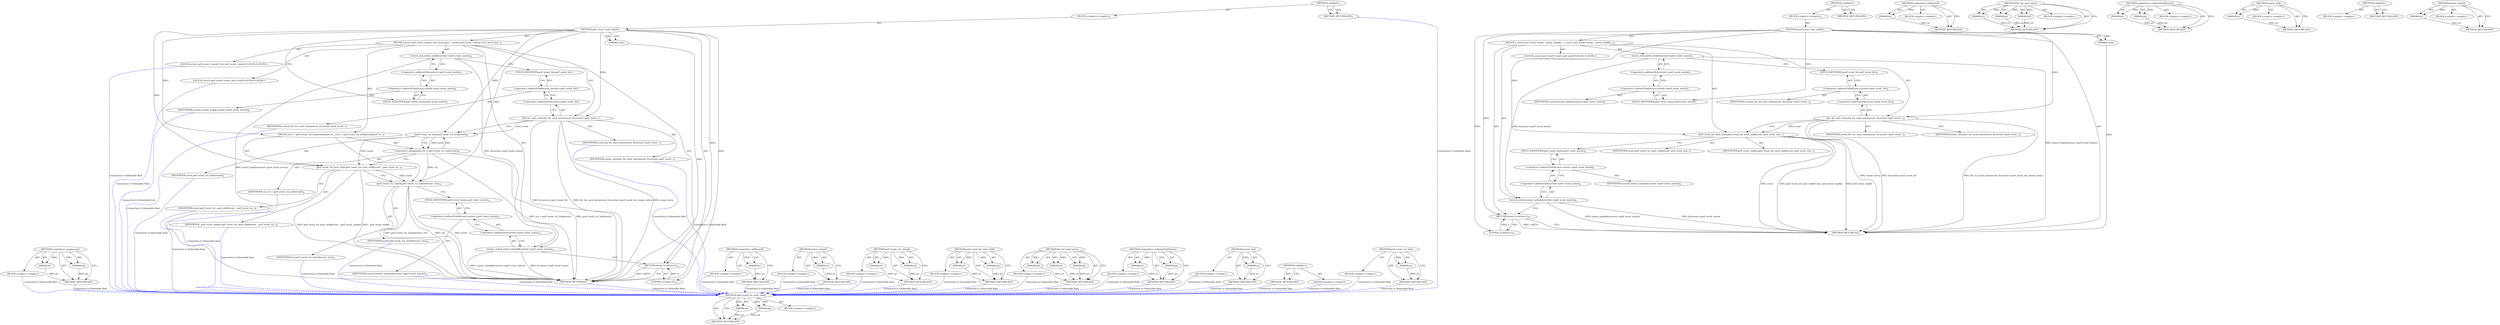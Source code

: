 digraph "perf_event_ctx_lock" {
vulnerable_72 [label=<(METHOD,perf_event_for_each_child)>];
vulnerable_73 [label=<(PARAM,p1)>];
vulnerable_74 [label=<(PARAM,p2)>];
vulnerable_75 [label=<(BLOCK,&lt;empty&gt;,&lt;empty&gt;)>];
vulnerable_76 [label=<(METHOD_RETURN,ANY)>];
vulnerable_6 [label=<(METHOD,&lt;global&gt;)<SUB>1</SUB>>];
vulnerable_7 [label=<(BLOCK,&lt;empty&gt;,&lt;empty&gt;)<SUB>1</SUB>>];
vulnerable_8 [label=<(METHOD,perf_event_task_enable)<SUB>1</SUB>>];
vulnerable_9 [label=<(PARAM,void)<SUB>1</SUB>>];
vulnerable_10 [label=<(BLOCK,{
 	struct perf_event *event;
 
 	mutex_lock(&amp;c...,{
 	struct perf_event *event;
 
 	mutex_lock(&amp;c...)<SUB>2</SUB>>];
vulnerable_11 [label="<(LOCAL,struct perf_event* event: perf_event*)<SUB>3</SUB>>"];
vulnerable_12 [label=<(mutex_lock,mutex_lock(&amp;current-&gt;perf_event_mutex))<SUB>5</SUB>>];
vulnerable_13 [label=<(&lt;operator&gt;.addressOf,&amp;current-&gt;perf_event_mutex)<SUB>5</SUB>>];
vulnerable_14 [label=<(&lt;operator&gt;.indirectFieldAccess,current-&gt;perf_event_mutex)<SUB>5</SUB>>];
vulnerable_15 [label=<(IDENTIFIER,current,mutex_lock(&amp;current-&gt;perf_event_mutex))<SUB>5</SUB>>];
vulnerable_16 [label=<(FIELD_IDENTIFIER,perf_event_mutex,perf_event_mutex)<SUB>5</SUB>>];
vulnerable_17 [label=<(list_for_each_entry,list_for_each_entry(event, &amp;current-&gt;perf_event...)<SUB>6</SUB>>];
vulnerable_18 [label=<(IDENTIFIER,event,list_for_each_entry(event, &amp;current-&gt;perf_event...)<SUB>6</SUB>>];
vulnerable_19 [label=<(&lt;operator&gt;.addressOf,&amp;current-&gt;perf_event_list)<SUB>6</SUB>>];
vulnerable_20 [label=<(&lt;operator&gt;.indirectFieldAccess,current-&gt;perf_event_list)<SUB>6</SUB>>];
vulnerable_21 [label=<(IDENTIFIER,current,list_for_each_entry(event, &amp;current-&gt;perf_event...)<SUB>6</SUB>>];
vulnerable_22 [label=<(FIELD_IDENTIFIER,perf_event_list,perf_event_list)<SUB>6</SUB>>];
vulnerable_23 [label=<(IDENTIFIER,owner_entry,list_for_each_entry(event, &amp;current-&gt;perf_event...)<SUB>6</SUB>>];
vulnerable_24 [label=<(perf_event_for_each_child,perf_event_for_each_child(event, perf_event_ena...)<SUB>7</SUB>>];
vulnerable_25 [label=<(IDENTIFIER,event,perf_event_for_each_child(event, perf_event_ena...)<SUB>7</SUB>>];
vulnerable_26 [label=<(IDENTIFIER,perf_event_enable,perf_event_for_each_child(event, perf_event_ena...)<SUB>7</SUB>>];
vulnerable_27 [label=<(mutex_unlock,mutex_unlock(&amp;current-&gt;perf_event_mutex))<SUB>8</SUB>>];
vulnerable_28 [label=<(&lt;operator&gt;.addressOf,&amp;current-&gt;perf_event_mutex)<SUB>8</SUB>>];
vulnerable_29 [label=<(&lt;operator&gt;.indirectFieldAccess,current-&gt;perf_event_mutex)<SUB>8</SUB>>];
vulnerable_30 [label=<(IDENTIFIER,current,mutex_unlock(&amp;current-&gt;perf_event_mutex))<SUB>8</SUB>>];
vulnerable_31 [label=<(FIELD_IDENTIFIER,perf_event_mutex,perf_event_mutex)<SUB>8</SUB>>];
vulnerable_32 [label=<(RETURN,return 0;,return 0;)<SUB>10</SUB>>];
vulnerable_33 [label=<(LITERAL,0,return 0;)<SUB>10</SUB>>];
vulnerable_34 [label=<(METHOD_RETURN,int)<SUB>1</SUB>>];
vulnerable_36 [label=<(METHOD_RETURN,ANY)<SUB>1</SUB>>];
vulnerable_57 [label=<(METHOD,&lt;operator&gt;.addressOf)>];
vulnerable_58 [label=<(PARAM,p1)>];
vulnerable_59 [label=<(BLOCK,&lt;empty&gt;,&lt;empty&gt;)>];
vulnerable_60 [label=<(METHOD_RETURN,ANY)>];
vulnerable_66 [label=<(METHOD,list_for_each_entry)>];
vulnerable_67 [label=<(PARAM,p1)>];
vulnerable_68 [label=<(PARAM,p2)>];
vulnerable_69 [label=<(PARAM,p3)>];
vulnerable_70 [label=<(BLOCK,&lt;empty&gt;,&lt;empty&gt;)>];
vulnerable_71 [label=<(METHOD_RETURN,ANY)>];
vulnerable_61 [label=<(METHOD,&lt;operator&gt;.indirectFieldAccess)>];
vulnerable_62 [label=<(PARAM,p1)>];
vulnerable_63 [label=<(PARAM,p2)>];
vulnerable_64 [label=<(BLOCK,&lt;empty&gt;,&lt;empty&gt;)>];
vulnerable_65 [label=<(METHOD_RETURN,ANY)>];
vulnerable_53 [label=<(METHOD,mutex_lock)>];
vulnerable_54 [label=<(PARAM,p1)>];
vulnerable_55 [label=<(BLOCK,&lt;empty&gt;,&lt;empty&gt;)>];
vulnerable_56 [label=<(METHOD_RETURN,ANY)>];
vulnerable_47 [label=<(METHOD,&lt;global&gt;)<SUB>1</SUB>>];
vulnerable_48 [label=<(BLOCK,&lt;empty&gt;,&lt;empty&gt;)>];
vulnerable_49 [label=<(METHOD_RETURN,ANY)>];
vulnerable_77 [label=<(METHOD,mutex_unlock)>];
vulnerable_78 [label=<(PARAM,p1)>];
vulnerable_79 [label=<(BLOCK,&lt;empty&gt;,&lt;empty&gt;)>];
vulnerable_80 [label=<(METHOD_RETURN,ANY)>];
fixed_83 [label=<(METHOD,&lt;operator&gt;.assignment)>];
fixed_84 [label=<(PARAM,p1)>];
fixed_85 [label=<(PARAM,p2)>];
fixed_86 [label=<(BLOCK,&lt;empty&gt;,&lt;empty&gt;)>];
fixed_87 [label=<(METHOD_RETURN,ANY)>];
fixed_6 [label=<(METHOD,&lt;global&gt;)<SUB>1</SUB>>];
fixed_7 [label=<(BLOCK,&lt;empty&gt;,&lt;empty&gt;)<SUB>1</SUB>>];
fixed_8 [label=<(METHOD,perf_event_task_enable)<SUB>1</SUB>>];
fixed_9 [label=<(PARAM,void)<SUB>1</SUB>>];
fixed_10 [label=<(BLOCK,{
	struct perf_event_context *ctx;
 	struct per...,{
	struct perf_event_context *ctx;
 	struct per...)<SUB>2</SUB>>];
fixed_11 [label="<(LOCAL,struct perf_event_context* ctx: perf_event_context*)<SUB>3</SUB>>"];
fixed_12 [label="<(LOCAL,struct perf_event* event: perf_event*)<SUB>4</SUB>>"];
fixed_13 [label=<(mutex_lock,mutex_lock(&amp;current-&gt;perf_event_mutex))<SUB>6</SUB>>];
fixed_14 [label=<(&lt;operator&gt;.addressOf,&amp;current-&gt;perf_event_mutex)<SUB>6</SUB>>];
fixed_15 [label=<(&lt;operator&gt;.indirectFieldAccess,current-&gt;perf_event_mutex)<SUB>6</SUB>>];
fixed_16 [label=<(IDENTIFIER,current,mutex_lock(&amp;current-&gt;perf_event_mutex))<SUB>6</SUB>>];
fixed_17 [label=<(FIELD_IDENTIFIER,perf_event_mutex,perf_event_mutex)<SUB>6</SUB>>];
fixed_18 [label=<(list_for_each_entry,list_for_each_entry(event, &amp;current-&gt;perf_event...)<SUB>7</SUB>>];
fixed_19 [label=<(IDENTIFIER,event,list_for_each_entry(event, &amp;current-&gt;perf_event...)<SUB>7</SUB>>];
fixed_20 [label=<(&lt;operator&gt;.addressOf,&amp;current-&gt;perf_event_list)<SUB>7</SUB>>];
fixed_21 [label=<(&lt;operator&gt;.indirectFieldAccess,current-&gt;perf_event_list)<SUB>7</SUB>>];
fixed_22 [label=<(IDENTIFIER,current,list_for_each_entry(event, &amp;current-&gt;perf_event...)<SUB>7</SUB>>];
fixed_23 [label=<(FIELD_IDENTIFIER,perf_event_list,perf_event_list)<SUB>7</SUB>>];
fixed_24 [label=<(IDENTIFIER,owner_entry,list_for_each_entry(event, &amp;current-&gt;perf_event...)<SUB>7</SUB>>];
fixed_25 [label=<(BLOCK,{
		ctx = perf_event_ctx_lock(event);
		perf_ev...,{
		ctx = perf_event_ctx_lock(event);
		perf_ev...)<SUB>7</SUB>>];
fixed_26 [label=<(&lt;operator&gt;.assignment,ctx = perf_event_ctx_lock(event))<SUB>8</SUB>>];
fixed_27 [label=<(IDENTIFIER,ctx,ctx = perf_event_ctx_lock(event))<SUB>8</SUB>>];
fixed_28 [label=<(perf_event_ctx_lock,perf_event_ctx_lock(event))<SUB>8</SUB>>];
fixed_29 [label=<(IDENTIFIER,event,perf_event_ctx_lock(event))<SUB>8</SUB>>];
fixed_30 [label=<(perf_event_for_each_child,perf_event_for_each_child(event, _perf_event_en...)<SUB>9</SUB>>];
fixed_31 [label=<(IDENTIFIER,event,perf_event_for_each_child(event, _perf_event_en...)<SUB>9</SUB>>];
fixed_32 [label=<(IDENTIFIER,_perf_event_enable,perf_event_for_each_child(event, _perf_event_en...)<SUB>9</SUB>>];
fixed_33 [label=<(perf_event_ctx_unlock,perf_event_ctx_unlock(event, ctx))<SUB>10</SUB>>];
fixed_34 [label=<(IDENTIFIER,event,perf_event_ctx_unlock(event, ctx))<SUB>10</SUB>>];
fixed_35 [label=<(IDENTIFIER,ctx,perf_event_ctx_unlock(event, ctx))<SUB>10</SUB>>];
fixed_36 [label=<(mutex_unlock,mutex_unlock(&amp;current-&gt;perf_event_mutex))<SUB>12</SUB>>];
fixed_37 [label=<(&lt;operator&gt;.addressOf,&amp;current-&gt;perf_event_mutex)<SUB>12</SUB>>];
fixed_38 [label=<(&lt;operator&gt;.indirectFieldAccess,current-&gt;perf_event_mutex)<SUB>12</SUB>>];
fixed_39 [label=<(IDENTIFIER,current,mutex_unlock(&amp;current-&gt;perf_event_mutex))<SUB>12</SUB>>];
fixed_40 [label=<(FIELD_IDENTIFIER,perf_event_mutex,perf_event_mutex)<SUB>12</SUB>>];
fixed_41 [label=<(RETURN,return 0;,return 0;)<SUB>14</SUB>>];
fixed_42 [label=<(LITERAL,0,return 0;)<SUB>14</SUB>>];
fixed_43 [label=<(METHOD_RETURN,int)<SUB>1</SUB>>];
fixed_45 [label=<(METHOD_RETURN,ANY)<SUB>1</SUB>>];
fixed_68 [label=<(METHOD,&lt;operator&gt;.addressOf)>];
fixed_69 [label=<(PARAM,p1)>];
fixed_70 [label=<(BLOCK,&lt;empty&gt;,&lt;empty&gt;)>];
fixed_71 [label=<(METHOD_RETURN,ANY)>];
fixed_102 [label=<(METHOD,mutex_unlock)>];
fixed_103 [label=<(PARAM,p1)>];
fixed_104 [label=<(BLOCK,&lt;empty&gt;,&lt;empty&gt;)>];
fixed_105 [label=<(METHOD_RETURN,ANY)>];
fixed_97 [label=<(METHOD,perf_event_ctx_unlock)>];
fixed_98 [label=<(PARAM,p1)>];
fixed_99 [label=<(PARAM,p2)>];
fixed_100 [label=<(BLOCK,&lt;empty&gt;,&lt;empty&gt;)>];
fixed_101 [label=<(METHOD_RETURN,ANY)>];
fixed_92 [label=<(METHOD,perf_event_for_each_child)>];
fixed_93 [label=<(PARAM,p1)>];
fixed_94 [label=<(PARAM,p2)>];
fixed_95 [label=<(BLOCK,&lt;empty&gt;,&lt;empty&gt;)>];
fixed_96 [label=<(METHOD_RETURN,ANY)>];
fixed_77 [label=<(METHOD,list_for_each_entry)>];
fixed_78 [label=<(PARAM,p1)>];
fixed_79 [label=<(PARAM,p2)>];
fixed_80 [label=<(PARAM,p3)>];
fixed_81 [label=<(BLOCK,&lt;empty&gt;,&lt;empty&gt;)>];
fixed_82 [label=<(METHOD_RETURN,ANY)>];
fixed_72 [label=<(METHOD,&lt;operator&gt;.indirectFieldAccess)>];
fixed_73 [label=<(PARAM,p1)>];
fixed_74 [label=<(PARAM,p2)>];
fixed_75 [label=<(BLOCK,&lt;empty&gt;,&lt;empty&gt;)>];
fixed_76 [label=<(METHOD_RETURN,ANY)>];
fixed_64 [label=<(METHOD,mutex_lock)>];
fixed_65 [label=<(PARAM,p1)>];
fixed_66 [label=<(BLOCK,&lt;empty&gt;,&lt;empty&gt;)>];
fixed_67 [label=<(METHOD_RETURN,ANY)>];
fixed_58 [label=<(METHOD,&lt;global&gt;)<SUB>1</SUB>>];
fixed_59 [label=<(BLOCK,&lt;empty&gt;,&lt;empty&gt;)>];
fixed_60 [label=<(METHOD_RETURN,ANY)>];
fixed_88 [label=<(METHOD,perf_event_ctx_lock)>];
fixed_89 [label=<(PARAM,p1)>];
fixed_90 [label=<(BLOCK,&lt;empty&gt;,&lt;empty&gt;)>];
fixed_91 [label=<(METHOD_RETURN,ANY)>];
vulnerable_72 -> vulnerable_73  [key=0, label="AST: "];
vulnerable_72 -> vulnerable_73  [key=1, label="DDG: "];
vulnerable_72 -> vulnerable_75  [key=0, label="AST: "];
vulnerable_72 -> vulnerable_74  [key=0, label="AST: "];
vulnerable_72 -> vulnerable_74  [key=1, label="DDG: "];
vulnerable_72 -> vulnerable_76  [key=0, label="AST: "];
vulnerable_72 -> vulnerable_76  [key=1, label="CFG: "];
vulnerable_73 -> vulnerable_76  [key=0, label="DDG: p1"];
vulnerable_74 -> vulnerable_76  [key=0, label="DDG: p2"];
vulnerable_6 -> vulnerable_7  [key=0, label="AST: "];
vulnerable_6 -> vulnerable_36  [key=0, label="AST: "];
vulnerable_6 -> vulnerable_36  [key=1, label="CFG: "];
vulnerable_7 -> vulnerable_8  [key=0, label="AST: "];
vulnerable_8 -> vulnerable_9  [key=0, label="AST: "];
vulnerable_8 -> vulnerable_9  [key=1, label="DDG: "];
vulnerable_8 -> vulnerable_10  [key=0, label="AST: "];
vulnerable_8 -> vulnerable_34  [key=0, label="AST: "];
vulnerable_8 -> vulnerable_16  [key=0, label="CFG: "];
vulnerable_8 -> vulnerable_32  [key=0, label="DDG: "];
vulnerable_8 -> vulnerable_17  [key=0, label="DDG: "];
vulnerable_8 -> vulnerable_24  [key=0, label="DDG: "];
vulnerable_8 -> vulnerable_33  [key=0, label="DDG: "];
vulnerable_9 -> vulnerable_34  [key=0, label="DDG: "];
vulnerable_10 -> vulnerable_11  [key=0, label="AST: "];
vulnerable_10 -> vulnerable_12  [key=0, label="AST: "];
vulnerable_10 -> vulnerable_17  [key=0, label="AST: "];
vulnerable_10 -> vulnerable_24  [key=0, label="AST: "];
vulnerable_10 -> vulnerable_27  [key=0, label="AST: "];
vulnerable_10 -> vulnerable_32  [key=0, label="AST: "];
vulnerable_12 -> vulnerable_13  [key=0, label="AST: "];
vulnerable_12 -> vulnerable_22  [key=0, label="CFG: "];
vulnerable_12 -> vulnerable_34  [key=0, label="DDG: mutex_lock(&amp;current-&gt;perf_event_mutex)"];
vulnerable_12 -> vulnerable_27  [key=0, label="DDG: &amp;current-&gt;perf_event_mutex"];
vulnerable_13 -> vulnerable_14  [key=0, label="AST: "];
vulnerable_13 -> vulnerable_12  [key=0, label="CFG: "];
vulnerable_14 -> vulnerable_15  [key=0, label="AST: "];
vulnerable_14 -> vulnerable_16  [key=0, label="AST: "];
vulnerable_14 -> vulnerable_13  [key=0, label="CFG: "];
vulnerable_16 -> vulnerable_14  [key=0, label="CFG: "];
vulnerable_17 -> vulnerable_18  [key=0, label="AST: "];
vulnerable_17 -> vulnerable_19  [key=0, label="AST: "];
vulnerable_17 -> vulnerable_23  [key=0, label="AST: "];
vulnerable_17 -> vulnerable_24  [key=0, label="CFG: "];
vulnerable_17 -> vulnerable_24  [key=1, label="DDG: event"];
vulnerable_17 -> vulnerable_34  [key=0, label="DDG: &amp;current-&gt;perf_event_list"];
vulnerable_17 -> vulnerable_34  [key=1, label="DDG: list_for_each_entry(event, &amp;current-&gt;perf_event_list, owner_entry)"];
vulnerable_17 -> vulnerable_34  [key=2, label="DDG: owner_entry"];
vulnerable_19 -> vulnerable_20  [key=0, label="AST: "];
vulnerable_19 -> vulnerable_17  [key=0, label="CFG: "];
vulnerable_20 -> vulnerable_21  [key=0, label="AST: "];
vulnerable_20 -> vulnerable_22  [key=0, label="AST: "];
vulnerable_20 -> vulnerable_19  [key=0, label="CFG: "];
vulnerable_22 -> vulnerable_20  [key=0, label="CFG: "];
vulnerable_24 -> vulnerable_25  [key=0, label="AST: "];
vulnerable_24 -> vulnerable_26  [key=0, label="AST: "];
vulnerable_24 -> vulnerable_31  [key=0, label="CFG: "];
vulnerable_24 -> vulnerable_34  [key=0, label="DDG: event"];
vulnerable_24 -> vulnerable_34  [key=1, label="DDG: perf_event_for_each_child(event, perf_event_enable)"];
vulnerable_24 -> vulnerable_34  [key=2, label="DDG: perf_event_enable"];
vulnerable_27 -> vulnerable_28  [key=0, label="AST: "];
vulnerable_27 -> vulnerable_32  [key=0, label="CFG: "];
vulnerable_27 -> vulnerable_34  [key=0, label="DDG: &amp;current-&gt;perf_event_mutex"];
vulnerable_27 -> vulnerable_34  [key=1, label="DDG: mutex_unlock(&amp;current-&gt;perf_event_mutex)"];
vulnerable_28 -> vulnerable_29  [key=0, label="AST: "];
vulnerable_28 -> vulnerable_27  [key=0, label="CFG: "];
vulnerable_29 -> vulnerable_30  [key=0, label="AST: "];
vulnerable_29 -> vulnerable_31  [key=0, label="AST: "];
vulnerable_29 -> vulnerable_28  [key=0, label="CFG: "];
vulnerable_31 -> vulnerable_29  [key=0, label="CFG: "];
vulnerable_32 -> vulnerable_33  [key=0, label="AST: "];
vulnerable_32 -> vulnerable_34  [key=0, label="CFG: "];
vulnerable_32 -> vulnerable_34  [key=1, label="DDG: &lt;RET&gt;"];
vulnerable_33 -> vulnerable_32  [key=0, label="DDG: 0"];
vulnerable_57 -> vulnerable_58  [key=0, label="AST: "];
vulnerable_57 -> vulnerable_58  [key=1, label="DDG: "];
vulnerable_57 -> vulnerable_59  [key=0, label="AST: "];
vulnerable_57 -> vulnerable_60  [key=0, label="AST: "];
vulnerable_57 -> vulnerable_60  [key=1, label="CFG: "];
vulnerable_58 -> vulnerable_60  [key=0, label="DDG: p1"];
vulnerable_66 -> vulnerable_67  [key=0, label="AST: "];
vulnerable_66 -> vulnerable_67  [key=1, label="DDG: "];
vulnerable_66 -> vulnerable_70  [key=0, label="AST: "];
vulnerable_66 -> vulnerable_68  [key=0, label="AST: "];
vulnerable_66 -> vulnerable_68  [key=1, label="DDG: "];
vulnerable_66 -> vulnerable_71  [key=0, label="AST: "];
vulnerable_66 -> vulnerable_71  [key=1, label="CFG: "];
vulnerable_66 -> vulnerable_69  [key=0, label="AST: "];
vulnerable_66 -> vulnerable_69  [key=1, label="DDG: "];
vulnerable_67 -> vulnerable_71  [key=0, label="DDG: p1"];
vulnerable_68 -> vulnerable_71  [key=0, label="DDG: p2"];
vulnerable_69 -> vulnerable_71  [key=0, label="DDG: p3"];
vulnerable_61 -> vulnerable_62  [key=0, label="AST: "];
vulnerable_61 -> vulnerable_62  [key=1, label="DDG: "];
vulnerable_61 -> vulnerable_64  [key=0, label="AST: "];
vulnerable_61 -> vulnerable_63  [key=0, label="AST: "];
vulnerable_61 -> vulnerable_63  [key=1, label="DDG: "];
vulnerable_61 -> vulnerable_65  [key=0, label="AST: "];
vulnerable_61 -> vulnerable_65  [key=1, label="CFG: "];
vulnerable_62 -> vulnerable_65  [key=0, label="DDG: p1"];
vulnerable_63 -> vulnerable_65  [key=0, label="DDG: p2"];
vulnerable_53 -> vulnerable_54  [key=0, label="AST: "];
vulnerable_53 -> vulnerable_54  [key=1, label="DDG: "];
vulnerable_53 -> vulnerable_55  [key=0, label="AST: "];
vulnerable_53 -> vulnerable_56  [key=0, label="AST: "];
vulnerable_53 -> vulnerable_56  [key=1, label="CFG: "];
vulnerable_54 -> vulnerable_56  [key=0, label="DDG: p1"];
vulnerable_47 -> vulnerable_48  [key=0, label="AST: "];
vulnerable_47 -> vulnerable_49  [key=0, label="AST: "];
vulnerable_47 -> vulnerable_49  [key=1, label="CFG: "];
vulnerable_77 -> vulnerable_78  [key=0, label="AST: "];
vulnerable_77 -> vulnerable_78  [key=1, label="DDG: "];
vulnerable_77 -> vulnerable_79  [key=0, label="AST: "];
vulnerable_77 -> vulnerable_80  [key=0, label="AST: "];
vulnerable_77 -> vulnerable_80  [key=1, label="CFG: "];
vulnerable_78 -> vulnerable_80  [key=0, label="DDG: p1"];
fixed_83 -> fixed_84  [key=0, label="AST: "];
fixed_83 -> fixed_84  [key=1, label="DDG: "];
fixed_83 -> fixed_86  [key=0, label="AST: "];
fixed_83 -> fixed_85  [key=0, label="AST: "];
fixed_83 -> fixed_85  [key=1, label="DDG: "];
fixed_83 -> fixed_87  [key=0, label="AST: "];
fixed_83 -> fixed_87  [key=1, label="CFG: "];
fixed_84 -> fixed_87  [key=0, label="DDG: p1"];
fixed_85 -> fixed_87  [key=0, label="DDG: p2"];
fixed_86 -> vulnerable_72  [color=blue, key=0, label="Connection to Vulnerable Root", penwidth="2.0", style=dashed];
fixed_87 -> vulnerable_72  [color=blue, key=0, label="Connection to Vulnerable Root", penwidth="2.0", style=dashed];
fixed_6 -> fixed_7  [key=0, label="AST: "];
fixed_6 -> fixed_45  [key=0, label="AST: "];
fixed_6 -> fixed_45  [key=1, label="CFG: "];
fixed_7 -> fixed_8  [key=0, label="AST: "];
fixed_8 -> fixed_9  [key=0, label="AST: "];
fixed_8 -> fixed_9  [key=1, label="DDG: "];
fixed_8 -> fixed_10  [key=0, label="AST: "];
fixed_8 -> fixed_43  [key=0, label="AST: "];
fixed_8 -> fixed_17  [key=0, label="CFG: "];
fixed_8 -> fixed_25  [key=0, label="DDG: "];
fixed_8 -> fixed_41  [key=0, label="DDG: "];
fixed_8 -> fixed_18  [key=0, label="DDG: "];
fixed_8 -> fixed_42  [key=0, label="DDG: "];
fixed_8 -> fixed_30  [key=0, label="DDG: "];
fixed_8 -> fixed_33  [key=0, label="DDG: "];
fixed_8 -> fixed_28  [key=0, label="DDG: "];
fixed_9 -> fixed_43  [key=0, label="DDG: "];
fixed_10 -> fixed_11  [key=0, label="AST: "];
fixed_10 -> fixed_12  [key=0, label="AST: "];
fixed_10 -> fixed_13  [key=0, label="AST: "];
fixed_10 -> fixed_18  [key=0, label="AST: "];
fixed_10 -> fixed_25  [key=0, label="AST: "];
fixed_10 -> fixed_36  [key=0, label="AST: "];
fixed_10 -> fixed_41  [key=0, label="AST: "];
fixed_11 -> vulnerable_72  [color=blue, key=0, label="Connection to Vulnerable Root", penwidth="2.0", style=dashed];
fixed_12 -> vulnerable_72  [color=blue, key=0, label="Connection to Vulnerable Root", penwidth="2.0", style=dashed];
fixed_13 -> fixed_14  [key=0, label="AST: "];
fixed_13 -> fixed_23  [key=0, label="CFG: "];
fixed_13 -> fixed_43  [key=0, label="DDG: mutex_lock(&amp;current-&gt;perf_event_mutex)"];
fixed_13 -> fixed_36  [key=0, label="DDG: &amp;current-&gt;perf_event_mutex"];
fixed_14 -> fixed_15  [key=0, label="AST: "];
fixed_14 -> fixed_13  [key=0, label="CFG: "];
fixed_15 -> fixed_16  [key=0, label="AST: "];
fixed_15 -> fixed_17  [key=0, label="AST: "];
fixed_15 -> fixed_14  [key=0, label="CFG: "];
fixed_16 -> vulnerable_72  [color=blue, key=0, label="Connection to Vulnerable Root", penwidth="2.0", style=dashed];
fixed_17 -> fixed_15  [key=0, label="CFG: "];
fixed_18 -> fixed_19  [key=0, label="AST: "];
fixed_18 -> fixed_20  [key=0, label="AST: "];
fixed_18 -> fixed_24  [key=0, label="AST: "];
fixed_18 -> fixed_28  [key=0, label="CFG: "];
fixed_18 -> fixed_28  [key=1, label="DDG: event"];
fixed_18 -> fixed_43  [key=0, label="DDG: &amp;current-&gt;perf_event_list"];
fixed_18 -> fixed_43  [key=1, label="DDG: list_for_each_entry(event, &amp;current-&gt;perf_event_list, owner_entry)"];
fixed_18 -> fixed_43  [key=2, label="DDG: owner_entry"];
fixed_19 -> vulnerable_72  [color=blue, key=0, label="Connection to Vulnerable Root", penwidth="2.0", style=dashed];
fixed_20 -> fixed_21  [key=0, label="AST: "];
fixed_20 -> fixed_18  [key=0, label="CFG: "];
fixed_21 -> fixed_22  [key=0, label="AST: "];
fixed_21 -> fixed_23  [key=0, label="AST: "];
fixed_21 -> fixed_20  [key=0, label="CFG: "];
fixed_22 -> vulnerable_72  [color=blue, key=0, label="Connection to Vulnerable Root", penwidth="2.0", style=dashed];
fixed_23 -> fixed_21  [key=0, label="CFG: "];
fixed_24 -> vulnerable_72  [color=blue, key=0, label="Connection to Vulnerable Root", penwidth="2.0", style=dashed];
fixed_25 -> fixed_26  [key=0, label="AST: "];
fixed_25 -> fixed_30  [key=0, label="AST: "];
fixed_25 -> fixed_33  [key=0, label="AST: "];
fixed_26 -> fixed_27  [key=0, label="AST: "];
fixed_26 -> fixed_28  [key=0, label="AST: "];
fixed_26 -> fixed_30  [key=0, label="CFG: "];
fixed_26 -> fixed_43  [key=0, label="DDG: perf_event_ctx_lock(event)"];
fixed_26 -> fixed_43  [key=1, label="DDG: ctx = perf_event_ctx_lock(event)"];
fixed_26 -> fixed_33  [key=0, label="DDG: ctx"];
fixed_27 -> vulnerable_72  [color=blue, key=0, label="Connection to Vulnerable Root", penwidth="2.0", style=dashed];
fixed_28 -> fixed_29  [key=0, label="AST: "];
fixed_28 -> fixed_26  [key=0, label="CFG: "];
fixed_28 -> fixed_26  [key=1, label="DDG: event"];
fixed_28 -> fixed_30  [key=0, label="DDG: event"];
fixed_29 -> vulnerable_72  [color=blue, key=0, label="Connection to Vulnerable Root", penwidth="2.0", style=dashed];
fixed_30 -> fixed_31  [key=0, label="AST: "];
fixed_30 -> fixed_32  [key=0, label="AST: "];
fixed_30 -> fixed_33  [key=0, label="CFG: "];
fixed_30 -> fixed_33  [key=1, label="DDG: event"];
fixed_30 -> fixed_43  [key=0, label="DDG: perf_event_for_each_child(event, _perf_event_enable)"];
fixed_30 -> fixed_43  [key=1, label="DDG: _perf_event_enable"];
fixed_31 -> vulnerable_72  [color=blue, key=0, label="Connection to Vulnerable Root", penwidth="2.0", style=dashed];
fixed_32 -> vulnerable_72  [color=blue, key=0, label="Connection to Vulnerable Root", penwidth="2.0", style=dashed];
fixed_33 -> fixed_34  [key=0, label="AST: "];
fixed_33 -> fixed_35  [key=0, label="AST: "];
fixed_33 -> fixed_40  [key=0, label="CFG: "];
fixed_33 -> fixed_43  [key=0, label="DDG: event"];
fixed_33 -> fixed_43  [key=1, label="DDG: ctx"];
fixed_33 -> fixed_43  [key=2, label="DDG: perf_event_ctx_unlock(event, ctx)"];
fixed_34 -> vulnerable_72  [color=blue, key=0, label="Connection to Vulnerable Root", penwidth="2.0", style=dashed];
fixed_35 -> vulnerable_72  [color=blue, key=0, label="Connection to Vulnerable Root", penwidth="2.0", style=dashed];
fixed_36 -> fixed_37  [key=0, label="AST: "];
fixed_36 -> fixed_41  [key=0, label="CFG: "];
fixed_36 -> fixed_43  [key=0, label="DDG: &amp;current-&gt;perf_event_mutex"];
fixed_36 -> fixed_43  [key=1, label="DDG: mutex_unlock(&amp;current-&gt;perf_event_mutex)"];
fixed_37 -> fixed_38  [key=0, label="AST: "];
fixed_37 -> fixed_36  [key=0, label="CFG: "];
fixed_38 -> fixed_39  [key=0, label="AST: "];
fixed_38 -> fixed_40  [key=0, label="AST: "];
fixed_38 -> fixed_37  [key=0, label="CFG: "];
fixed_39 -> vulnerable_72  [color=blue, key=0, label="Connection to Vulnerable Root", penwidth="2.0", style=dashed];
fixed_40 -> fixed_38  [key=0, label="CFG: "];
fixed_41 -> fixed_42  [key=0, label="AST: "];
fixed_41 -> fixed_43  [key=0, label="CFG: "];
fixed_41 -> fixed_43  [key=1, label="DDG: &lt;RET&gt;"];
fixed_42 -> fixed_41  [key=0, label="DDG: 0"];
fixed_43 -> vulnerable_72  [color=blue, key=0, label="Connection to Vulnerable Root", penwidth="2.0", style=dashed];
fixed_45 -> vulnerable_72  [color=blue, key=0, label="Connection to Vulnerable Root", penwidth="2.0", style=dashed];
fixed_68 -> fixed_69  [key=0, label="AST: "];
fixed_68 -> fixed_69  [key=1, label="DDG: "];
fixed_68 -> fixed_70  [key=0, label="AST: "];
fixed_68 -> fixed_71  [key=0, label="AST: "];
fixed_68 -> fixed_71  [key=1, label="CFG: "];
fixed_69 -> fixed_71  [key=0, label="DDG: p1"];
fixed_70 -> vulnerable_72  [color=blue, key=0, label="Connection to Vulnerable Root", penwidth="2.0", style=dashed];
fixed_71 -> vulnerable_72  [color=blue, key=0, label="Connection to Vulnerable Root", penwidth="2.0", style=dashed];
fixed_102 -> fixed_103  [key=0, label="AST: "];
fixed_102 -> fixed_103  [key=1, label="DDG: "];
fixed_102 -> fixed_104  [key=0, label="AST: "];
fixed_102 -> fixed_105  [key=0, label="AST: "];
fixed_102 -> fixed_105  [key=1, label="CFG: "];
fixed_103 -> fixed_105  [key=0, label="DDG: p1"];
fixed_104 -> vulnerable_72  [color=blue, key=0, label="Connection to Vulnerable Root", penwidth="2.0", style=dashed];
fixed_105 -> vulnerable_72  [color=blue, key=0, label="Connection to Vulnerable Root", penwidth="2.0", style=dashed];
fixed_97 -> fixed_98  [key=0, label="AST: "];
fixed_97 -> fixed_98  [key=1, label="DDG: "];
fixed_97 -> fixed_100  [key=0, label="AST: "];
fixed_97 -> fixed_99  [key=0, label="AST: "];
fixed_97 -> fixed_99  [key=1, label="DDG: "];
fixed_97 -> fixed_101  [key=0, label="AST: "];
fixed_97 -> fixed_101  [key=1, label="CFG: "];
fixed_98 -> fixed_101  [key=0, label="DDG: p1"];
fixed_99 -> fixed_101  [key=0, label="DDG: p2"];
fixed_100 -> vulnerable_72  [color=blue, key=0, label="Connection to Vulnerable Root", penwidth="2.0", style=dashed];
fixed_101 -> vulnerable_72  [color=blue, key=0, label="Connection to Vulnerable Root", penwidth="2.0", style=dashed];
fixed_92 -> fixed_93  [key=0, label="AST: "];
fixed_92 -> fixed_93  [key=1, label="DDG: "];
fixed_92 -> fixed_95  [key=0, label="AST: "];
fixed_92 -> fixed_94  [key=0, label="AST: "];
fixed_92 -> fixed_94  [key=1, label="DDG: "];
fixed_92 -> fixed_96  [key=0, label="AST: "];
fixed_92 -> fixed_96  [key=1, label="CFG: "];
fixed_93 -> fixed_96  [key=0, label="DDG: p1"];
fixed_94 -> fixed_96  [key=0, label="DDG: p2"];
fixed_95 -> vulnerable_72  [color=blue, key=0, label="Connection to Vulnerable Root", penwidth="2.0", style=dashed];
fixed_96 -> vulnerable_72  [color=blue, key=0, label="Connection to Vulnerable Root", penwidth="2.0", style=dashed];
fixed_77 -> fixed_78  [key=0, label="AST: "];
fixed_77 -> fixed_78  [key=1, label="DDG: "];
fixed_77 -> fixed_81  [key=0, label="AST: "];
fixed_77 -> fixed_79  [key=0, label="AST: "];
fixed_77 -> fixed_79  [key=1, label="DDG: "];
fixed_77 -> fixed_82  [key=0, label="AST: "];
fixed_77 -> fixed_82  [key=1, label="CFG: "];
fixed_77 -> fixed_80  [key=0, label="AST: "];
fixed_77 -> fixed_80  [key=1, label="DDG: "];
fixed_78 -> fixed_82  [key=0, label="DDG: p1"];
fixed_79 -> fixed_82  [key=0, label="DDG: p2"];
fixed_80 -> fixed_82  [key=0, label="DDG: p3"];
fixed_81 -> vulnerable_72  [color=blue, key=0, label="Connection to Vulnerable Root", penwidth="2.0", style=dashed];
fixed_82 -> vulnerable_72  [color=blue, key=0, label="Connection to Vulnerable Root", penwidth="2.0", style=dashed];
fixed_72 -> fixed_73  [key=0, label="AST: "];
fixed_72 -> fixed_73  [key=1, label="DDG: "];
fixed_72 -> fixed_75  [key=0, label="AST: "];
fixed_72 -> fixed_74  [key=0, label="AST: "];
fixed_72 -> fixed_74  [key=1, label="DDG: "];
fixed_72 -> fixed_76  [key=0, label="AST: "];
fixed_72 -> fixed_76  [key=1, label="CFG: "];
fixed_73 -> fixed_76  [key=0, label="DDG: p1"];
fixed_74 -> fixed_76  [key=0, label="DDG: p2"];
fixed_75 -> vulnerable_72  [color=blue, key=0, label="Connection to Vulnerable Root", penwidth="2.0", style=dashed];
fixed_76 -> vulnerable_72  [color=blue, key=0, label="Connection to Vulnerable Root", penwidth="2.0", style=dashed];
fixed_64 -> fixed_65  [key=0, label="AST: "];
fixed_64 -> fixed_65  [key=1, label="DDG: "];
fixed_64 -> fixed_66  [key=0, label="AST: "];
fixed_64 -> fixed_67  [key=0, label="AST: "];
fixed_64 -> fixed_67  [key=1, label="CFG: "];
fixed_65 -> fixed_67  [key=0, label="DDG: p1"];
fixed_66 -> vulnerable_72  [color=blue, key=0, label="Connection to Vulnerable Root", penwidth="2.0", style=dashed];
fixed_67 -> vulnerable_72  [color=blue, key=0, label="Connection to Vulnerable Root", penwidth="2.0", style=dashed];
fixed_58 -> fixed_59  [key=0, label="AST: "];
fixed_58 -> fixed_60  [key=0, label="AST: "];
fixed_58 -> fixed_60  [key=1, label="CFG: "];
fixed_59 -> vulnerable_72  [color=blue, key=0, label="Connection to Vulnerable Root", penwidth="2.0", style=dashed];
fixed_60 -> vulnerable_72  [color=blue, key=0, label="Connection to Vulnerable Root", penwidth="2.0", style=dashed];
fixed_88 -> fixed_89  [key=0, label="AST: "];
fixed_88 -> fixed_89  [key=1, label="DDG: "];
fixed_88 -> fixed_90  [key=0, label="AST: "];
fixed_88 -> fixed_91  [key=0, label="AST: "];
fixed_88 -> fixed_91  [key=1, label="CFG: "];
fixed_89 -> fixed_91  [key=0, label="DDG: p1"];
fixed_90 -> vulnerable_72  [color=blue, key=0, label="Connection to Vulnerable Root", penwidth="2.0", style=dashed];
fixed_91 -> vulnerable_72  [color=blue, key=0, label="Connection to Vulnerable Root", penwidth="2.0", style=dashed];
}
